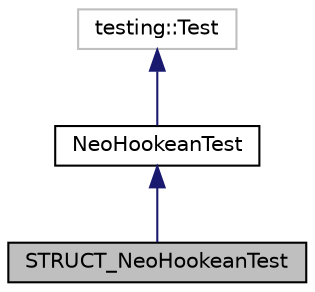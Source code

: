 digraph "STRUCT_NeoHookeanTest"
{
 // LATEX_PDF_SIZE
  edge [fontname="Helvetica",fontsize="10",labelfontname="Helvetica",labelfontsize="10"];
  node [fontname="Helvetica",fontsize="10",shape=record];
  Node1 [label="STRUCT_NeoHookeanTest",height=0.2,width=0.4,color="black", fillcolor="grey75", style="filled", fontcolor="black",tooltip="Test fixture class for STRUCT Neo-Hookean material model."];
  Node2 -> Node1 [dir="back",color="midnightblue",fontsize="10",style="solid",fontname="Helvetica"];
  Node2 [label="NeoHookeanTest",height=0.2,width=0.4,color="black", fillcolor="white", style="filled",URL="$class_neo_hookean_test.html",tooltip="Test fixture class for the Neo-Hookean material model."];
  Node3 -> Node2 [dir="back",color="midnightblue",fontsize="10",style="solid",fontname="Helvetica"];
  Node3 [label="testing::Test",height=0.2,width=0.4,color="grey75", fillcolor="white", style="filled",tooltip=" "];
}
